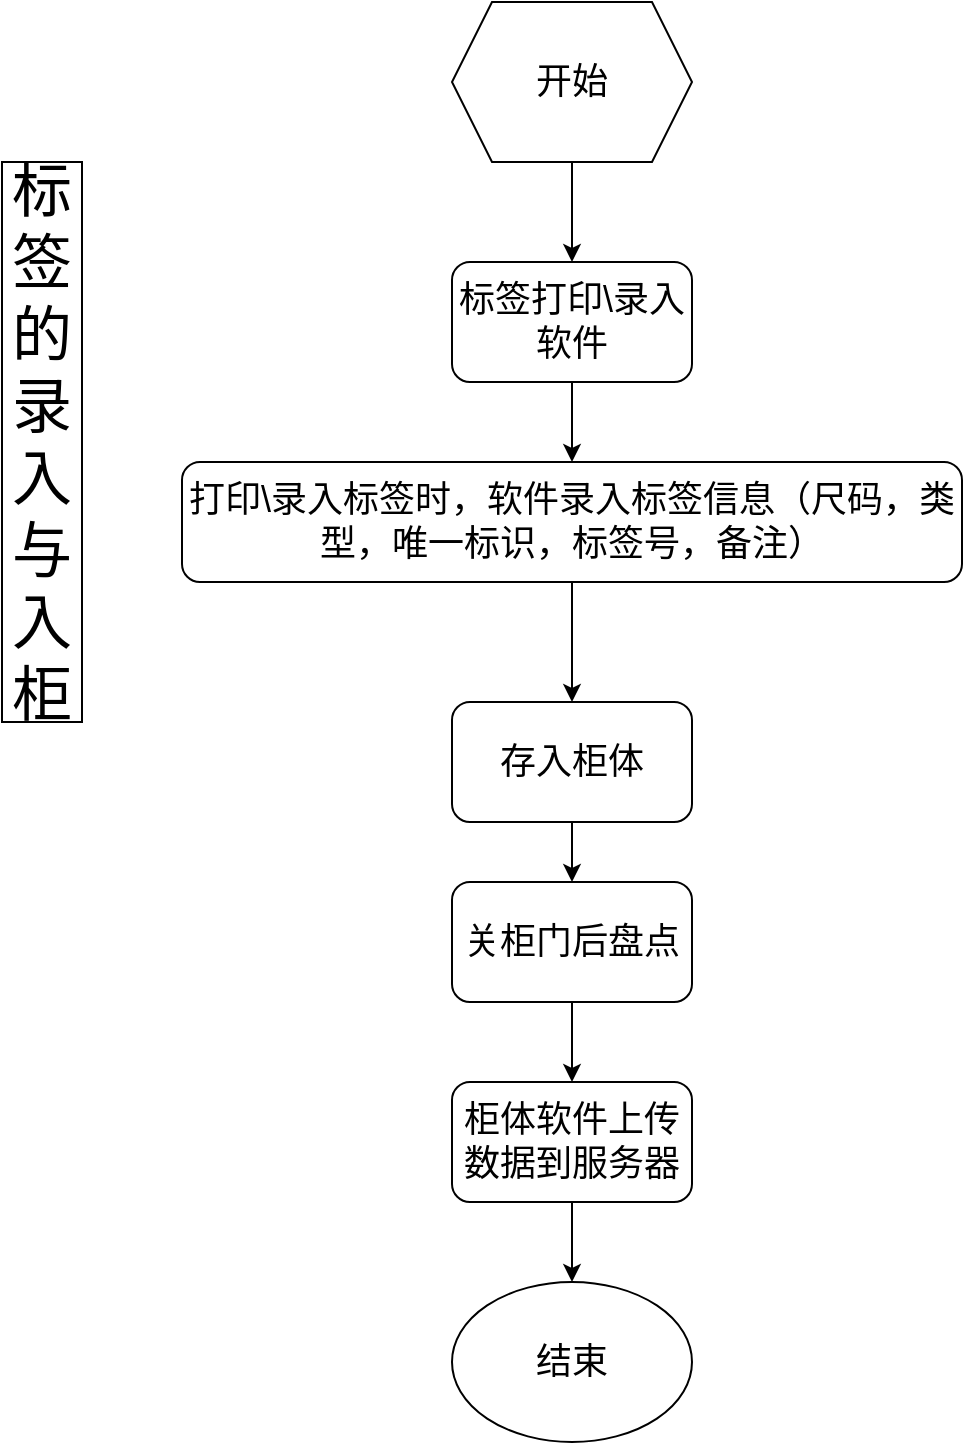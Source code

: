 <mxfile version="21.1.0" type="github">
  <diagram id="C5RBs43oDa-KdzZeNtuy" name="Page-1">
    <mxGraphModel dx="1420" dy="750" grid="1" gridSize="10" guides="1" tooltips="1" connect="1" arrows="1" fold="1" page="1" pageScale="1" pageWidth="827" pageHeight="1169" math="0" shadow="0">
      <root>
        <mxCell id="WIyWlLk6GJQsqaUBKTNV-0" />
        <mxCell id="WIyWlLk6GJQsqaUBKTNV-1" parent="WIyWlLk6GJQsqaUBKTNV-0" />
        <mxCell id="JgF6PHgrRjRVW072W-fC-11" value="" style="edgeStyle=orthogonalEdgeStyle;rounded=0;orthogonalLoop=1;jettySize=auto;html=1;fontSize=18;" edge="1" parent="WIyWlLk6GJQsqaUBKTNV-1" source="JgF6PHgrRjRVW072W-fC-0" target="JgF6PHgrRjRVW072W-fC-1">
          <mxGeometry relative="1" as="geometry" />
        </mxCell>
        <mxCell id="JgF6PHgrRjRVW072W-fC-0" value="打印\录入标签时，软件录入标签信息（尺码，类型，唯一标识，标签号，备注）" style="rounded=1;whiteSpace=wrap;html=1;fontSize=18;" vertex="1" parent="WIyWlLk6GJQsqaUBKTNV-1">
          <mxGeometry x="160" y="260" width="390" height="60" as="geometry" />
        </mxCell>
        <mxCell id="JgF6PHgrRjRVW072W-fC-12" value="" style="edgeStyle=orthogonalEdgeStyle;rounded=0;orthogonalLoop=1;jettySize=auto;html=1;fontSize=18;" edge="1" parent="WIyWlLk6GJQsqaUBKTNV-1" source="JgF6PHgrRjRVW072W-fC-1" target="JgF6PHgrRjRVW072W-fC-2">
          <mxGeometry relative="1" as="geometry" />
        </mxCell>
        <mxCell id="JgF6PHgrRjRVW072W-fC-1" value="存入柜体" style="rounded=1;whiteSpace=wrap;html=1;fontSize=18;" vertex="1" parent="WIyWlLk6GJQsqaUBKTNV-1">
          <mxGeometry x="295" y="380" width="120" height="60" as="geometry" />
        </mxCell>
        <mxCell id="JgF6PHgrRjRVW072W-fC-13" value="" style="edgeStyle=orthogonalEdgeStyle;rounded=0;orthogonalLoop=1;jettySize=auto;html=1;fontSize=18;" edge="1" parent="WIyWlLk6GJQsqaUBKTNV-1" source="JgF6PHgrRjRVW072W-fC-2" target="JgF6PHgrRjRVW072W-fC-3">
          <mxGeometry relative="1" as="geometry" />
        </mxCell>
        <mxCell id="JgF6PHgrRjRVW072W-fC-2" value="关柜门后盘点" style="rounded=1;whiteSpace=wrap;html=1;fontSize=18;" vertex="1" parent="WIyWlLk6GJQsqaUBKTNV-1">
          <mxGeometry x="295" y="470" width="120" height="60" as="geometry" />
        </mxCell>
        <mxCell id="JgF6PHgrRjRVW072W-fC-14" value="" style="edgeStyle=orthogonalEdgeStyle;rounded=0;orthogonalLoop=1;jettySize=auto;html=1;fontSize=18;" edge="1" parent="WIyWlLk6GJQsqaUBKTNV-1" source="JgF6PHgrRjRVW072W-fC-3" target="JgF6PHgrRjRVW072W-fC-7">
          <mxGeometry relative="1" as="geometry" />
        </mxCell>
        <mxCell id="JgF6PHgrRjRVW072W-fC-3" value="柜体软件上传数据到服务器" style="rounded=1;whiteSpace=wrap;html=1;fontSize=18;" vertex="1" parent="WIyWlLk6GJQsqaUBKTNV-1">
          <mxGeometry x="295" y="570" width="120" height="60" as="geometry" />
        </mxCell>
        <mxCell id="JgF6PHgrRjRVW072W-fC-9" style="edgeStyle=orthogonalEdgeStyle;rounded=0;orthogonalLoop=1;jettySize=auto;html=1;entryX=0.5;entryY=0;entryDx=0;entryDy=0;fontSize=18;" edge="1" parent="WIyWlLk6GJQsqaUBKTNV-1" source="JgF6PHgrRjRVW072W-fC-6" target="JgF6PHgrRjRVW072W-fC-8">
          <mxGeometry relative="1" as="geometry" />
        </mxCell>
        <mxCell id="JgF6PHgrRjRVW072W-fC-6" value="开始" style="shape=hexagon;perimeter=hexagonPerimeter2;whiteSpace=wrap;html=1;fixedSize=1;fontSize=18;" vertex="1" parent="WIyWlLk6GJQsqaUBKTNV-1">
          <mxGeometry x="295" y="30" width="120" height="80" as="geometry" />
        </mxCell>
        <mxCell id="JgF6PHgrRjRVW072W-fC-7" value="结束" style="ellipse;whiteSpace=wrap;html=1;fontSize=18;" vertex="1" parent="WIyWlLk6GJQsqaUBKTNV-1">
          <mxGeometry x="295" y="670" width="120" height="80" as="geometry" />
        </mxCell>
        <mxCell id="JgF6PHgrRjRVW072W-fC-10" value="" style="edgeStyle=orthogonalEdgeStyle;rounded=0;orthogonalLoop=1;jettySize=auto;html=1;fontSize=18;" edge="1" parent="WIyWlLk6GJQsqaUBKTNV-1" source="JgF6PHgrRjRVW072W-fC-8" target="JgF6PHgrRjRVW072W-fC-0">
          <mxGeometry relative="1" as="geometry" />
        </mxCell>
        <mxCell id="JgF6PHgrRjRVW072W-fC-8" value="标签打印\录入软件" style="rounded=1;whiteSpace=wrap;html=1;fontSize=18;" vertex="1" parent="WIyWlLk6GJQsqaUBKTNV-1">
          <mxGeometry x="295" y="160" width="120" height="60" as="geometry" />
        </mxCell>
        <mxCell id="JgF6PHgrRjRVW072W-fC-15" value="标签的录入与入柜" style="glass=0;labelPosition=center;verticalLabelPosition=middle;align=center;verticalAlign=middle;horizontal=1;fontColor=default;textDirection=rtl;direction=south;rotation=0;whiteSpace=wrap;fontSize=30;" vertex="1" parent="WIyWlLk6GJQsqaUBKTNV-1">
          <mxGeometry x="70" y="110" width="40" height="280" as="geometry" />
        </mxCell>
      </root>
    </mxGraphModel>
  </diagram>
</mxfile>

